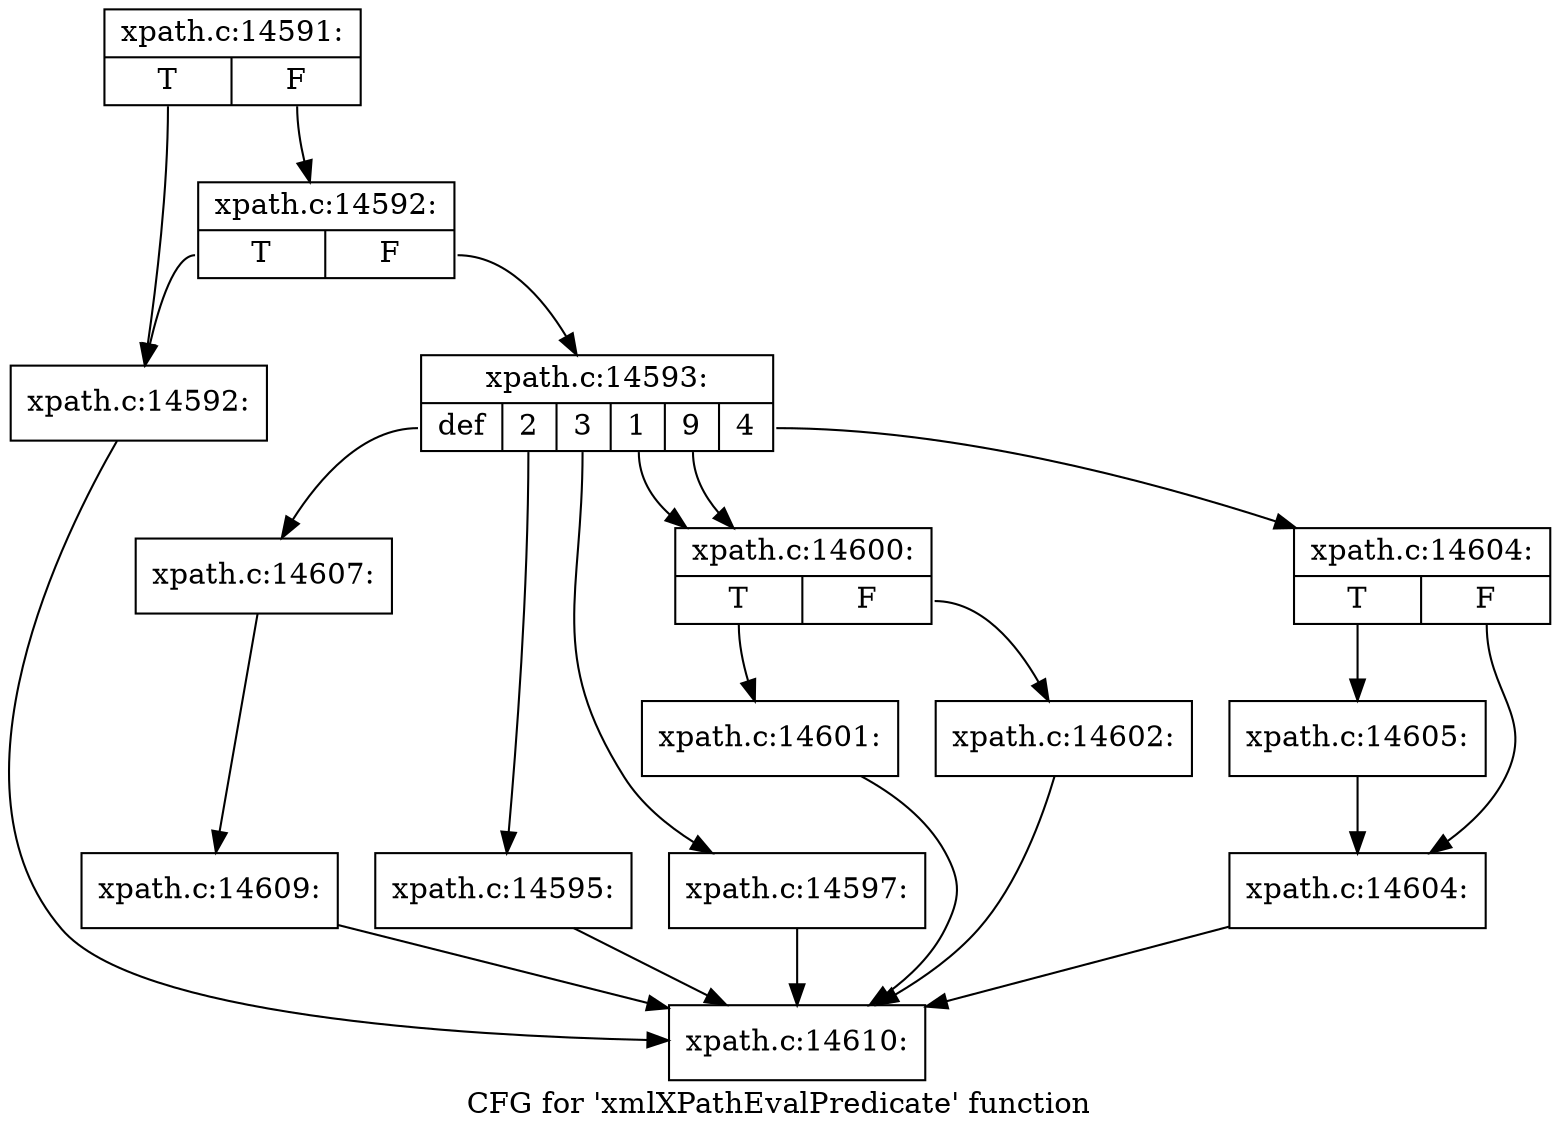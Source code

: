 digraph "CFG for 'xmlXPathEvalPredicate' function" {
	label="CFG for 'xmlXPathEvalPredicate' function";

	Node0x4be1a10 [shape=record,label="{xpath.c:14591:|{<s0>T|<s1>F}}"];
	Node0x4be1a10:s0 -> Node0x4c2bb70;
	Node0x4be1a10:s1 -> Node0x4c2bc10;
	Node0x4c2bc10 [shape=record,label="{xpath.c:14592:|{<s0>T|<s1>F}}"];
	Node0x4c2bc10:s0 -> Node0x4c2bb70;
	Node0x4c2bc10:s1 -> Node0x4c2bbc0;
	Node0x4c2bb70 [shape=record,label="{xpath.c:14592:}"];
	Node0x4c2bb70 -> Node0x49407a0;
	Node0x4c2bbc0 [shape=record,label="{xpath.c:14593:|{<s0>def|<s1>2|<s2>3|<s3>1|<s4>9|<s5>4}}"];
	Node0x4c2bbc0:s0 -> Node0x4c5cfd0;
	Node0x4c2bbc0:s1 -> Node0x4c5d310;
	Node0x4c2bbc0:s2 -> Node0x4c5d660;
	Node0x4c2bbc0:s3 -> Node0x4c5dce0;
	Node0x4c2bbc0:s4 -> Node0x4c5dce0;
	Node0x4c2bbc0:s5 -> Node0x4c5e8b0;
	Node0x4c5d310 [shape=record,label="{xpath.c:14595:}"];
	Node0x4c5d310 -> Node0x49407a0;
	Node0x4c5d660 [shape=record,label="{xpath.c:14597:}"];
	Node0x4c5d660 -> Node0x49407a0;
	Node0x4c5dce0 [shape=record,label="{xpath.c:14600:|{<s0>T|<s1>F}}"];
	Node0x4c5dce0:s0 -> Node0x4c5ddd0;
	Node0x4c5dce0:s1 -> Node0x4c5de20;
	Node0x4c5ddd0 [shape=record,label="{xpath.c:14601:}"];
	Node0x4c5ddd0 -> Node0x49407a0;
	Node0x4c5de20 [shape=record,label="{xpath.c:14602:}"];
	Node0x4c5de20 -> Node0x49407a0;
	Node0x4c5e8b0 [shape=record,label="{xpath.c:14604:|{<s0>T|<s1>F}}"];
	Node0x4c5e8b0:s0 -> Node0x4c5e9e0;
	Node0x4c5e8b0:s1 -> Node0x4c5e990;
	Node0x4c5e9e0 [shape=record,label="{xpath.c:14605:}"];
	Node0x4c5e9e0 -> Node0x4c5e990;
	Node0x4c5e990 [shape=record,label="{xpath.c:14604:}"];
	Node0x4c5e990 -> Node0x49407a0;
	Node0x4c5cfd0 [shape=record,label="{xpath.c:14607:}"];
	Node0x4c5cfd0 -> Node0x4940730;
	Node0x4940730 [shape=record,label="{xpath.c:14609:}"];
	Node0x4940730 -> Node0x49407a0;
	Node0x49407a0 [shape=record,label="{xpath.c:14610:}"];
}
